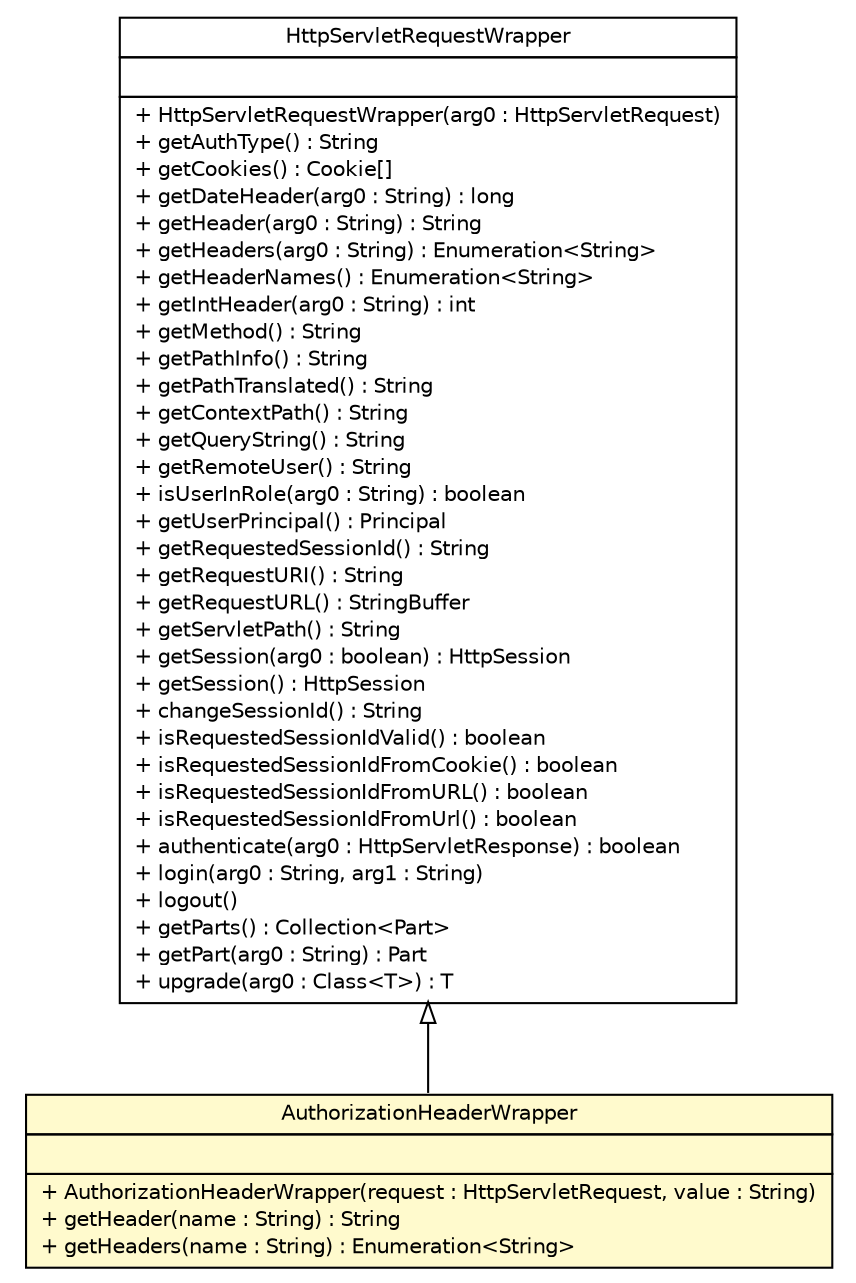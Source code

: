 #!/usr/local/bin/dot
#
# Class diagram 
# Generated by UMLGraph version R5_6-24-gf6e263 (http://www.umlgraph.org/)
#

digraph G {
	edge [fontname="Helvetica",fontsize=10,labelfontname="Helvetica",labelfontsize=10];
	node [fontname="Helvetica",fontsize=10,shape=plaintext];
	nodesep=0.25;
	ranksep=0.5;
	// com.yirendai.oss.environment.configserver.AuthorizationHeaderWrapper
	c85 [label=<<table title="com.yirendai.oss.environment.configserver.AuthorizationHeaderWrapper" border="0" cellborder="1" cellspacing="0" cellpadding="2" port="p" bgcolor="lemonChiffon" href="./AuthorizationHeaderWrapper.html">
		<tr><td><table border="0" cellspacing="0" cellpadding="1">
<tr><td align="center" balign="center"> AuthorizationHeaderWrapper </td></tr>
		</table></td></tr>
		<tr><td><table border="0" cellspacing="0" cellpadding="1">
<tr><td align="left" balign="left">  </td></tr>
		</table></td></tr>
		<tr><td><table border="0" cellspacing="0" cellpadding="1">
<tr><td align="left" balign="left"> + AuthorizationHeaderWrapper(request : HttpServletRequest, value : String) </td></tr>
<tr><td align="left" balign="left"> + getHeader(name : String) : String </td></tr>
<tr><td align="left" balign="left"> + getHeaders(name : String) : Enumeration&lt;String&gt; </td></tr>
		</table></td></tr>
		</table>>, URL="./AuthorizationHeaderWrapper.html", fontname="Helvetica", fontcolor="black", fontsize=10.0];
	//com.yirendai.oss.environment.configserver.AuthorizationHeaderWrapper extends javax.servlet.http.HttpServletRequestWrapper
	c105:p -> c85:p [dir=back,arrowtail=empty];
	// javax.servlet.http.HttpServletRequestWrapper
	c105 [label=<<table title="javax.servlet.http.HttpServletRequestWrapper" border="0" cellborder="1" cellspacing="0" cellpadding="2" port="p" href="http://java.sun.com/j2se/1.4.2/docs/api/javax/servlet/http/HttpServletRequestWrapper.html">
		<tr><td><table border="0" cellspacing="0" cellpadding="1">
<tr><td align="center" balign="center"> HttpServletRequestWrapper </td></tr>
		</table></td></tr>
		<tr><td><table border="0" cellspacing="0" cellpadding="1">
<tr><td align="left" balign="left">  </td></tr>
		</table></td></tr>
		<tr><td><table border="0" cellspacing="0" cellpadding="1">
<tr><td align="left" balign="left"> + HttpServletRequestWrapper(arg0 : HttpServletRequest) </td></tr>
<tr><td align="left" balign="left"> + getAuthType() : String </td></tr>
<tr><td align="left" balign="left"> + getCookies() : Cookie[] </td></tr>
<tr><td align="left" balign="left"> + getDateHeader(arg0 : String) : long </td></tr>
<tr><td align="left" balign="left"> + getHeader(arg0 : String) : String </td></tr>
<tr><td align="left" balign="left"> + getHeaders(arg0 : String) : Enumeration&lt;String&gt; </td></tr>
<tr><td align="left" balign="left"> + getHeaderNames() : Enumeration&lt;String&gt; </td></tr>
<tr><td align="left" balign="left"> + getIntHeader(arg0 : String) : int </td></tr>
<tr><td align="left" balign="left"> + getMethod() : String </td></tr>
<tr><td align="left" balign="left"> + getPathInfo() : String </td></tr>
<tr><td align="left" balign="left"> + getPathTranslated() : String </td></tr>
<tr><td align="left" balign="left"> + getContextPath() : String </td></tr>
<tr><td align="left" balign="left"> + getQueryString() : String </td></tr>
<tr><td align="left" balign="left"> + getRemoteUser() : String </td></tr>
<tr><td align="left" balign="left"> + isUserInRole(arg0 : String) : boolean </td></tr>
<tr><td align="left" balign="left"> + getUserPrincipal() : Principal </td></tr>
<tr><td align="left" balign="left"> + getRequestedSessionId() : String </td></tr>
<tr><td align="left" balign="left"> + getRequestURI() : String </td></tr>
<tr><td align="left" balign="left"> + getRequestURL() : StringBuffer </td></tr>
<tr><td align="left" balign="left"> + getServletPath() : String </td></tr>
<tr><td align="left" balign="left"> + getSession(arg0 : boolean) : HttpSession </td></tr>
<tr><td align="left" balign="left"> + getSession() : HttpSession </td></tr>
<tr><td align="left" balign="left"> + changeSessionId() : String </td></tr>
<tr><td align="left" balign="left"> + isRequestedSessionIdValid() : boolean </td></tr>
<tr><td align="left" balign="left"> + isRequestedSessionIdFromCookie() : boolean </td></tr>
<tr><td align="left" balign="left"> + isRequestedSessionIdFromURL() : boolean </td></tr>
<tr><td align="left" balign="left"> + isRequestedSessionIdFromUrl() : boolean </td></tr>
<tr><td align="left" balign="left"> + authenticate(arg0 : HttpServletResponse) : boolean </td></tr>
<tr><td align="left" balign="left"> + login(arg0 : String, arg1 : String) </td></tr>
<tr><td align="left" balign="left"> + logout() </td></tr>
<tr><td align="left" balign="left"> + getParts() : Collection&lt;Part&gt; </td></tr>
<tr><td align="left" balign="left"> + getPart(arg0 : String) : Part </td></tr>
<tr><td align="left" balign="left"> + upgrade(arg0 : Class&lt;T&gt;) : T </td></tr>
		</table></td></tr>
		</table>>, URL="http://java.sun.com/j2se/1.4.2/docs/api/javax/servlet/http/HttpServletRequestWrapper.html", fontname="Helvetica", fontcolor="black", fontsize=10.0];
}

